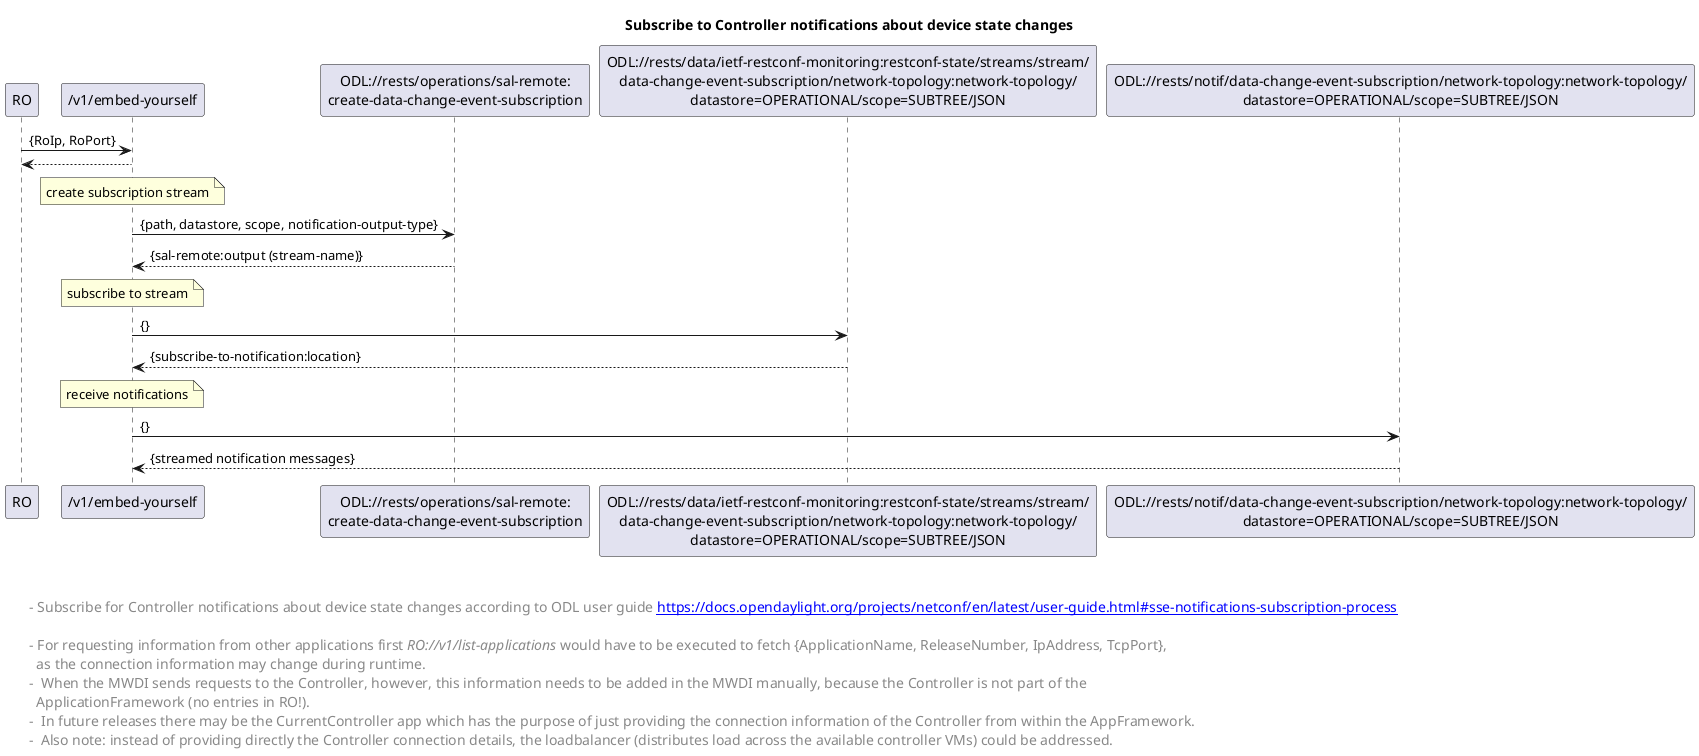 @startuml
skinparam responseMessageBelowArrow true

title Subscribe to Controller notifications about device state changes

'participants
participant "RO" as ro
participant "/v1/embed-yourself" as mwdi
participant "ODL://rests/operations/sal-remote:\ncreate-data-change-event-subscription" as odlsubscribe1
participant "ODL://rests/data/ietf-restconf-monitoring:restconf-state/streams/stream/\ndata-change-event-subscription/network-topology:network-topology/\ndatastore=OPERATIONAL/scope=SUBTREE/JSON" as odlsubscribe2
participant "ODL://rests/notif/data-change-event-subscription/network-topology:network-topology/\ndatastore=OPERATIONAL/scope=SUBTREE/JSON" as odlsubscribe3



ro -> mwdi: {RoIp, RoPort}
mwdi --> ro

note over mwdi: create subscription stream
mwdi -> odlsubscribe1: {path, datastore, scope, notification-output-type}
odlsubscribe1 --> mwdi: {sal-remote:output (stream-name)}

note over mwdi: subscribe to stream
mwdi -> odlsubscribe2: {}
odlsubscribe2 --> mwdi: {subscribe-to-notification:location}

note over mwdi: receive notifications
mwdi -> odlsubscribe3: {}
odlsubscribe3 --> mwdi: {streamed notification messages}

left footer 


\t- Subscribe for Controller notifications about device state changes according to ODL user guide [[https://docs.opendaylight.org/projects/netconf/en/latest/user-guide.html#sse-notifications-subscription-process]]

\t- For requesting information from other applications first <i>RO://v1/list-applications</i> would have to be executed to fetch {ApplicationName, ReleaseNumber, IpAddress, TcpPort}, 
\t  as the connection information may change during runtime.
\t-  When the MWDI sends requests to the Controller, however, this information needs to be added in the MWDI manually, because the Controller is not part of the 
\t  ApplicationFramework (no entries in RO!). 
\t-  In future releases there may be the CurrentController app which has the purpose of just providing the connection information of the Controller from within the AppFramework.
\t-  Also note: instead of providing directly the Controller connection details, the loadbalancer (distributes load across the available controller VMs) could be addressed.
end footer


<style>
footer {
  HorizontalAlignment left
  FontSize 14
}
</style>


@enduml